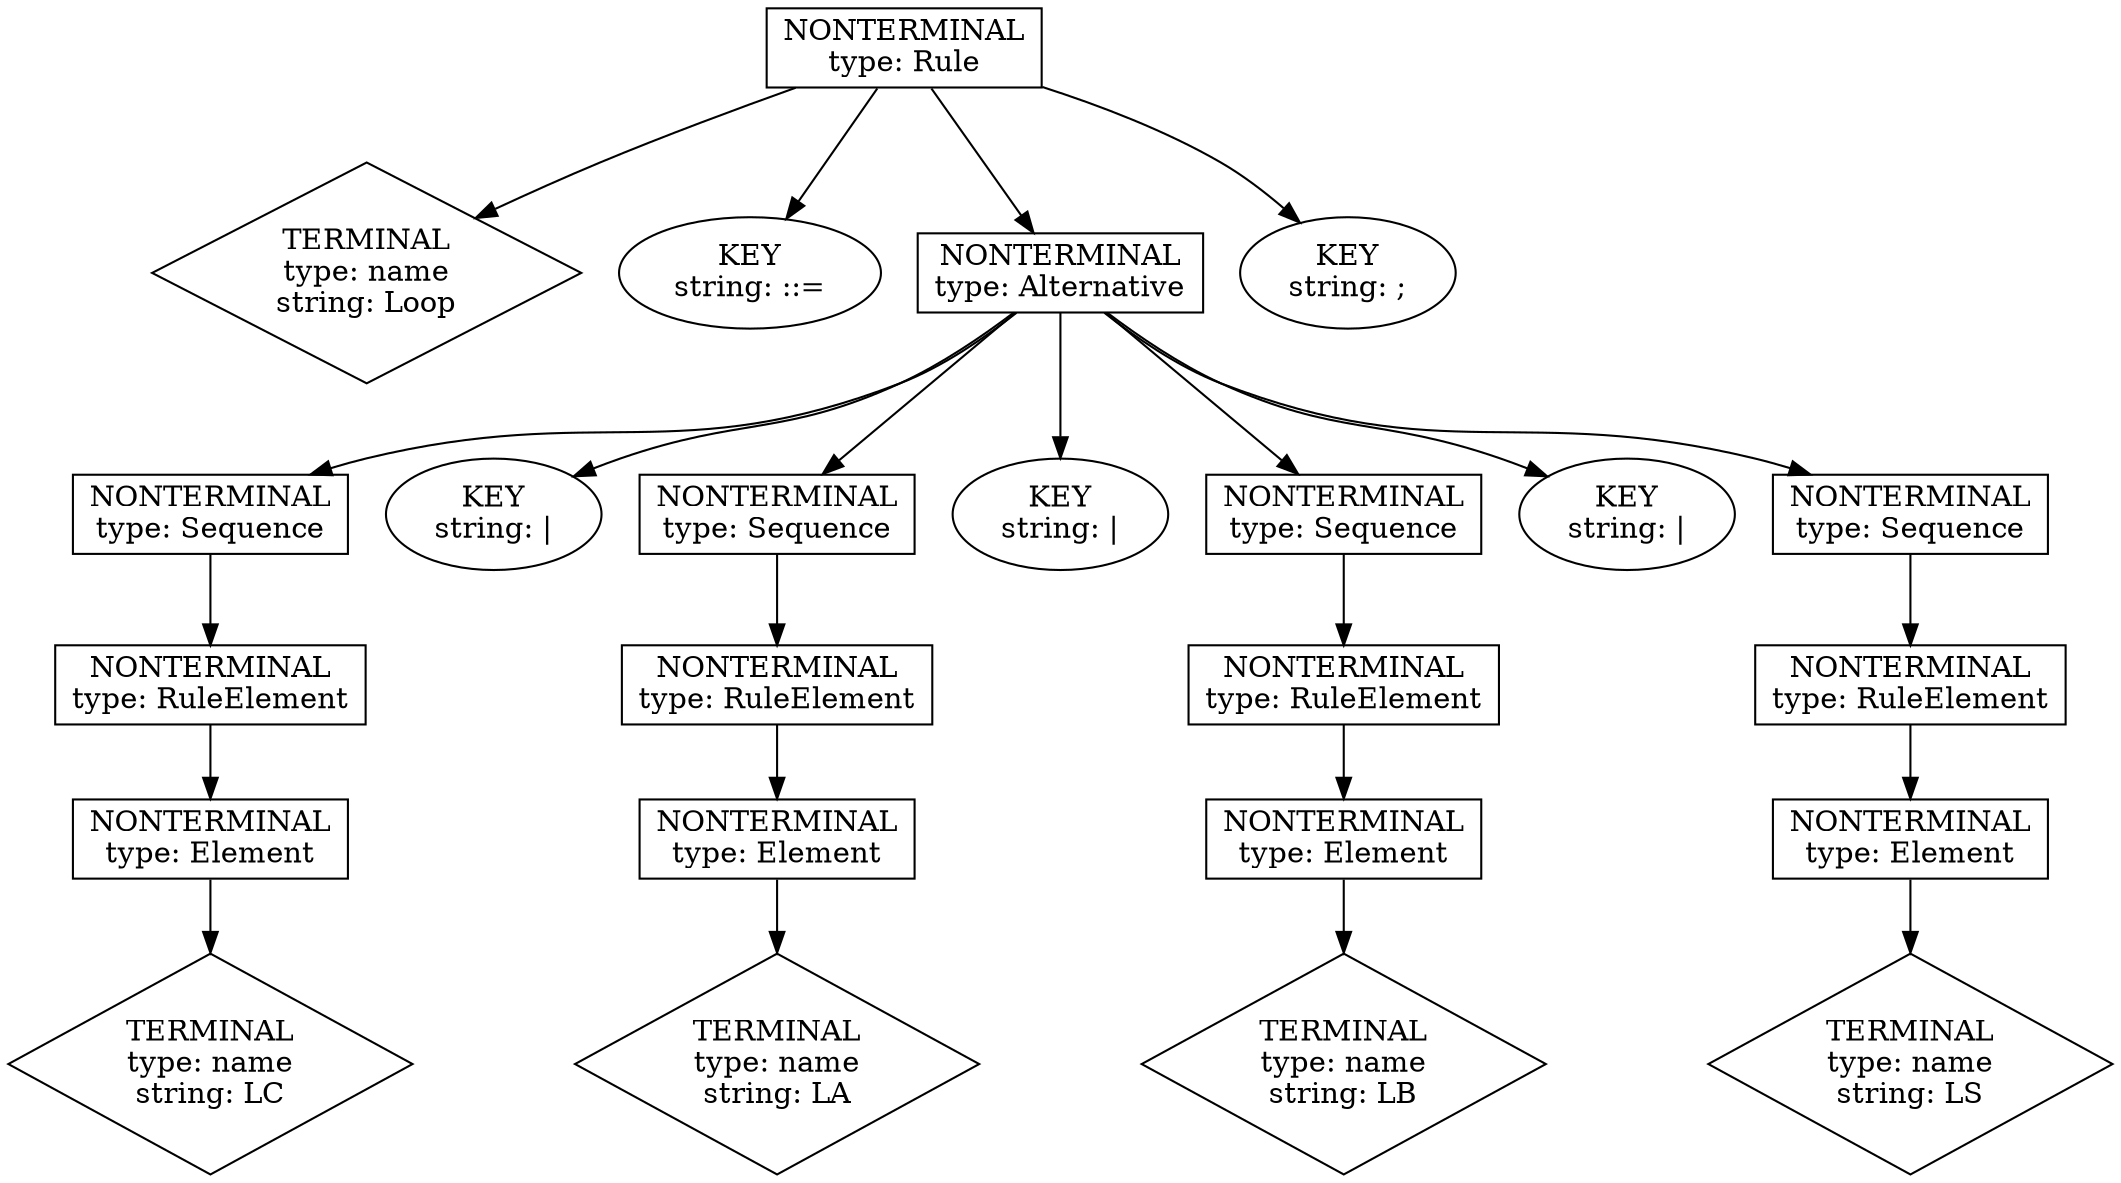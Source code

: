 digraph ast_Loop {
	1 [label="NONTERMINAL
type: Rule" shape=box]
	2 [label="TERMINAL
type: name
string: Loop" shape=diamond]
	1 -> 2
	3 [label="KEY
string: ::=" shape=oval]
	1 -> 3
	4 [label="NONTERMINAL
type: Alternative" shape=box]
	1 -> 4
	5 [label="KEY
string: ;" shape=oval]
	1 -> 5
	6 [label="NONTERMINAL
type: Sequence" shape=box]
	4 -> 6
	7 [label="KEY
string: |" shape=oval]
	4 -> 7
	8 [label="NONTERMINAL
type: Sequence" shape=box]
	4 -> 8
	9 [label="KEY
string: |" shape=oval]
	4 -> 9
	10 [label="NONTERMINAL
type: Sequence" shape=box]
	4 -> 10
	11 [label="KEY
string: |" shape=oval]
	4 -> 11
	12 [label="NONTERMINAL
type: Sequence" shape=box]
	4 -> 12
	13 [label="NONTERMINAL
type: RuleElement" shape=box]
	6 -> 13
	14 [label="NONTERMINAL
type: RuleElement" shape=box]
	8 -> 14
	15 [label="NONTERMINAL
type: RuleElement" shape=box]
	10 -> 15
	16 [label="NONTERMINAL
type: RuleElement" shape=box]
	12 -> 16
	17 [label="NONTERMINAL
type: Element" shape=box]
	13 -> 17
	18 [label="NONTERMINAL
type: Element" shape=box]
	14 -> 18
	19 [label="NONTERMINAL
type: Element" shape=box]
	15 -> 19
	20 [label="NONTERMINAL
type: Element" shape=box]
	16 -> 20
	21 [label="TERMINAL
type: name
string: LC" shape=diamond]
	17 -> 21
	22 [label="TERMINAL
type: name
string: LA" shape=diamond]
	18 -> 22
	23 [label="TERMINAL
type: name
string: LB" shape=diamond]
	19 -> 23
	24 [label="TERMINAL
type: name
string: LS" shape=diamond]
	20 -> 24
}

